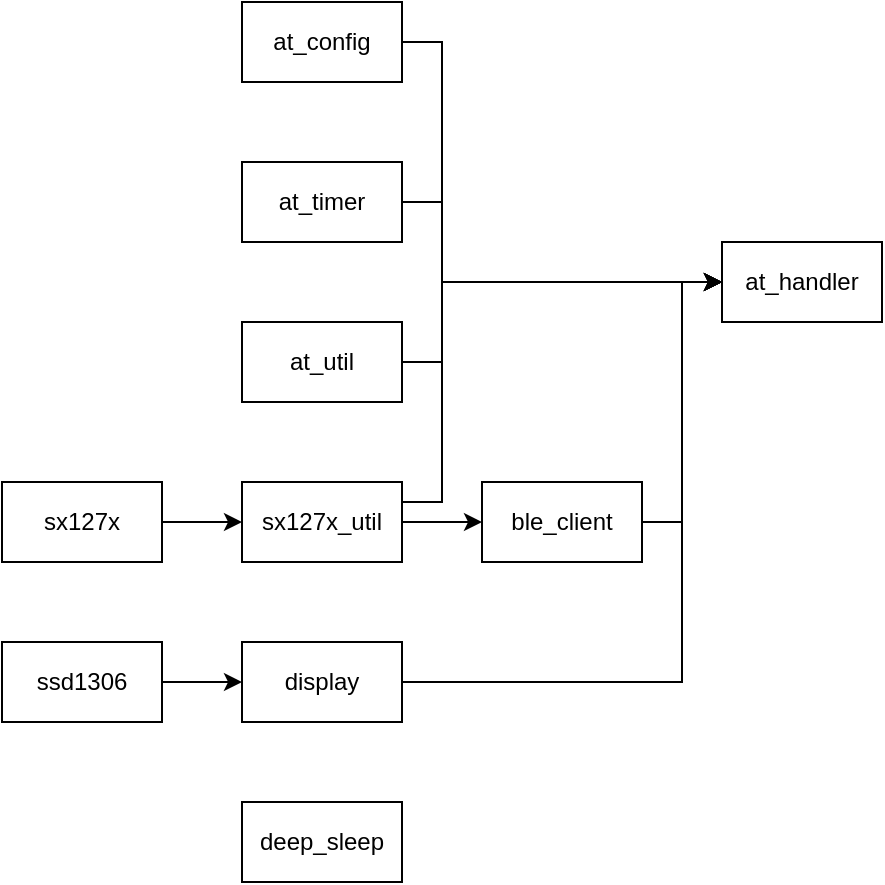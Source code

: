<mxfile version="22.1.0" type="device">
  <diagram name="Page-1" id="VoBzdmZiu3HHPLrQvNo3">
    <mxGraphModel dx="1429" dy="802" grid="1" gridSize="10" guides="1" tooltips="1" connect="1" arrows="1" fold="1" page="1" pageScale="1" pageWidth="827" pageHeight="1169" math="0" shadow="0">
      <root>
        <mxCell id="0" />
        <mxCell id="1" parent="0" />
        <mxCell id="1JjR3tijPkno6gC-dA_A-15" style="edgeStyle=orthogonalEdgeStyle;rounded=0;orthogonalLoop=1;jettySize=auto;html=1;entryX=0;entryY=0.5;entryDx=0;entryDy=0;" edge="1" parent="1" source="1JjR3tijPkno6gC-dA_A-1" target="1JjR3tijPkno6gC-dA_A-2">
          <mxGeometry relative="1" as="geometry">
            <Array as="points">
              <mxPoint x="220" y="220" />
              <mxPoint x="220" y="340" />
            </Array>
          </mxGeometry>
        </mxCell>
        <mxCell id="1JjR3tijPkno6gC-dA_A-1" value="at_config" style="rounded=0;whiteSpace=wrap;html=1;" vertex="1" parent="1">
          <mxGeometry x="120" y="200" width="80" height="40" as="geometry" />
        </mxCell>
        <mxCell id="1JjR3tijPkno6gC-dA_A-2" value="at_handler" style="rounded=0;whiteSpace=wrap;html=1;" vertex="1" parent="1">
          <mxGeometry x="360" y="320" width="80" height="40" as="geometry" />
        </mxCell>
        <mxCell id="1JjR3tijPkno6gC-dA_A-19" style="edgeStyle=orthogonalEdgeStyle;rounded=0;orthogonalLoop=1;jettySize=auto;html=1;entryX=0;entryY=0.5;entryDx=0;entryDy=0;" edge="1" parent="1" source="1JjR3tijPkno6gC-dA_A-3" target="1JjR3tijPkno6gC-dA_A-2">
          <mxGeometry relative="1" as="geometry">
            <Array as="points">
              <mxPoint x="220" y="300" />
              <mxPoint x="220" y="340" />
            </Array>
          </mxGeometry>
        </mxCell>
        <mxCell id="1JjR3tijPkno6gC-dA_A-3" value="at_timer" style="rounded=0;whiteSpace=wrap;html=1;" vertex="1" parent="1">
          <mxGeometry x="120" y="280" width="80" height="40" as="geometry" />
        </mxCell>
        <mxCell id="1JjR3tijPkno6gC-dA_A-20" style="edgeStyle=orthogonalEdgeStyle;rounded=0;orthogonalLoop=1;jettySize=auto;html=1;entryX=0;entryY=0.5;entryDx=0;entryDy=0;" edge="1" parent="1" source="1JjR3tijPkno6gC-dA_A-4" target="1JjR3tijPkno6gC-dA_A-2">
          <mxGeometry relative="1" as="geometry">
            <Array as="points">
              <mxPoint x="220" y="380" />
              <mxPoint x="220" y="340" />
            </Array>
          </mxGeometry>
        </mxCell>
        <mxCell id="1JjR3tijPkno6gC-dA_A-4" value="at_util" style="rounded=0;whiteSpace=wrap;html=1;" vertex="1" parent="1">
          <mxGeometry x="120" y="360" width="80" height="40" as="geometry" />
        </mxCell>
        <mxCell id="1JjR3tijPkno6gC-dA_A-17" style="edgeStyle=orthogonalEdgeStyle;rounded=0;orthogonalLoop=1;jettySize=auto;html=1;entryX=0;entryY=0.5;entryDx=0;entryDy=0;" edge="1" parent="1" source="1JjR3tijPkno6gC-dA_A-5" target="1JjR3tijPkno6gC-dA_A-2">
          <mxGeometry relative="1" as="geometry" />
        </mxCell>
        <mxCell id="1JjR3tijPkno6gC-dA_A-5" value="ble_client" style="rounded=0;whiteSpace=wrap;html=1;" vertex="1" parent="1">
          <mxGeometry x="240" y="440" width="80" height="40" as="geometry" />
        </mxCell>
        <mxCell id="1JjR3tijPkno6gC-dA_A-6" value="deep_sleep" style="rounded=0;whiteSpace=wrap;html=1;" vertex="1" parent="1">
          <mxGeometry x="120" y="600" width="80" height="40" as="geometry" />
        </mxCell>
        <mxCell id="1JjR3tijPkno6gC-dA_A-18" style="edgeStyle=orthogonalEdgeStyle;rounded=0;orthogonalLoop=1;jettySize=auto;html=1;entryX=0;entryY=0.5;entryDx=0;entryDy=0;" edge="1" parent="1" source="1JjR3tijPkno6gC-dA_A-7" target="1JjR3tijPkno6gC-dA_A-2">
          <mxGeometry relative="1" as="geometry">
            <Array as="points">
              <mxPoint x="340" y="540" />
              <mxPoint x="340" y="340" />
            </Array>
          </mxGeometry>
        </mxCell>
        <mxCell id="1JjR3tijPkno6gC-dA_A-7" value="display" style="rounded=0;whiteSpace=wrap;html=1;" vertex="1" parent="1">
          <mxGeometry x="120" y="520" width="80" height="40" as="geometry" />
        </mxCell>
        <mxCell id="1JjR3tijPkno6gC-dA_A-14" style="edgeStyle=orthogonalEdgeStyle;rounded=0;orthogonalLoop=1;jettySize=auto;html=1;entryX=0;entryY=0.5;entryDx=0;entryDy=0;" edge="1" parent="1" source="1JjR3tijPkno6gC-dA_A-8" target="1JjR3tijPkno6gC-dA_A-5">
          <mxGeometry relative="1" as="geometry" />
        </mxCell>
        <mxCell id="1JjR3tijPkno6gC-dA_A-16" style="edgeStyle=orthogonalEdgeStyle;rounded=0;orthogonalLoop=1;jettySize=auto;html=1;entryX=0;entryY=0.5;entryDx=0;entryDy=0;exitX=1;exitY=0.25;exitDx=0;exitDy=0;" edge="1" parent="1" source="1JjR3tijPkno6gC-dA_A-8" target="1JjR3tijPkno6gC-dA_A-2">
          <mxGeometry relative="1" as="geometry">
            <Array as="points">
              <mxPoint x="220" y="450" />
              <mxPoint x="220" y="340" />
            </Array>
          </mxGeometry>
        </mxCell>
        <mxCell id="1JjR3tijPkno6gC-dA_A-8" value="sx127x_util" style="rounded=0;whiteSpace=wrap;html=1;" vertex="1" parent="1">
          <mxGeometry x="120" y="440" width="80" height="40" as="geometry" />
        </mxCell>
        <mxCell id="1JjR3tijPkno6gC-dA_A-10" style="edgeStyle=orthogonalEdgeStyle;rounded=0;orthogonalLoop=1;jettySize=auto;html=1;entryX=0;entryY=0.5;entryDx=0;entryDy=0;" edge="1" parent="1" source="1JjR3tijPkno6gC-dA_A-9" target="1JjR3tijPkno6gC-dA_A-8">
          <mxGeometry relative="1" as="geometry" />
        </mxCell>
        <mxCell id="1JjR3tijPkno6gC-dA_A-9" value="sx127x" style="rounded=0;whiteSpace=wrap;html=1;" vertex="1" parent="1">
          <mxGeometry y="440" width="80" height="40" as="geometry" />
        </mxCell>
        <mxCell id="1JjR3tijPkno6gC-dA_A-13" style="edgeStyle=orthogonalEdgeStyle;rounded=0;orthogonalLoop=1;jettySize=auto;html=1;entryX=0;entryY=0.5;entryDx=0;entryDy=0;" edge="1" parent="1" source="1JjR3tijPkno6gC-dA_A-12" target="1JjR3tijPkno6gC-dA_A-7">
          <mxGeometry relative="1" as="geometry" />
        </mxCell>
        <mxCell id="1JjR3tijPkno6gC-dA_A-12" value="ssd1306" style="rounded=0;whiteSpace=wrap;html=1;" vertex="1" parent="1">
          <mxGeometry y="520" width="80" height="40" as="geometry" />
        </mxCell>
      </root>
    </mxGraphModel>
  </diagram>
</mxfile>
